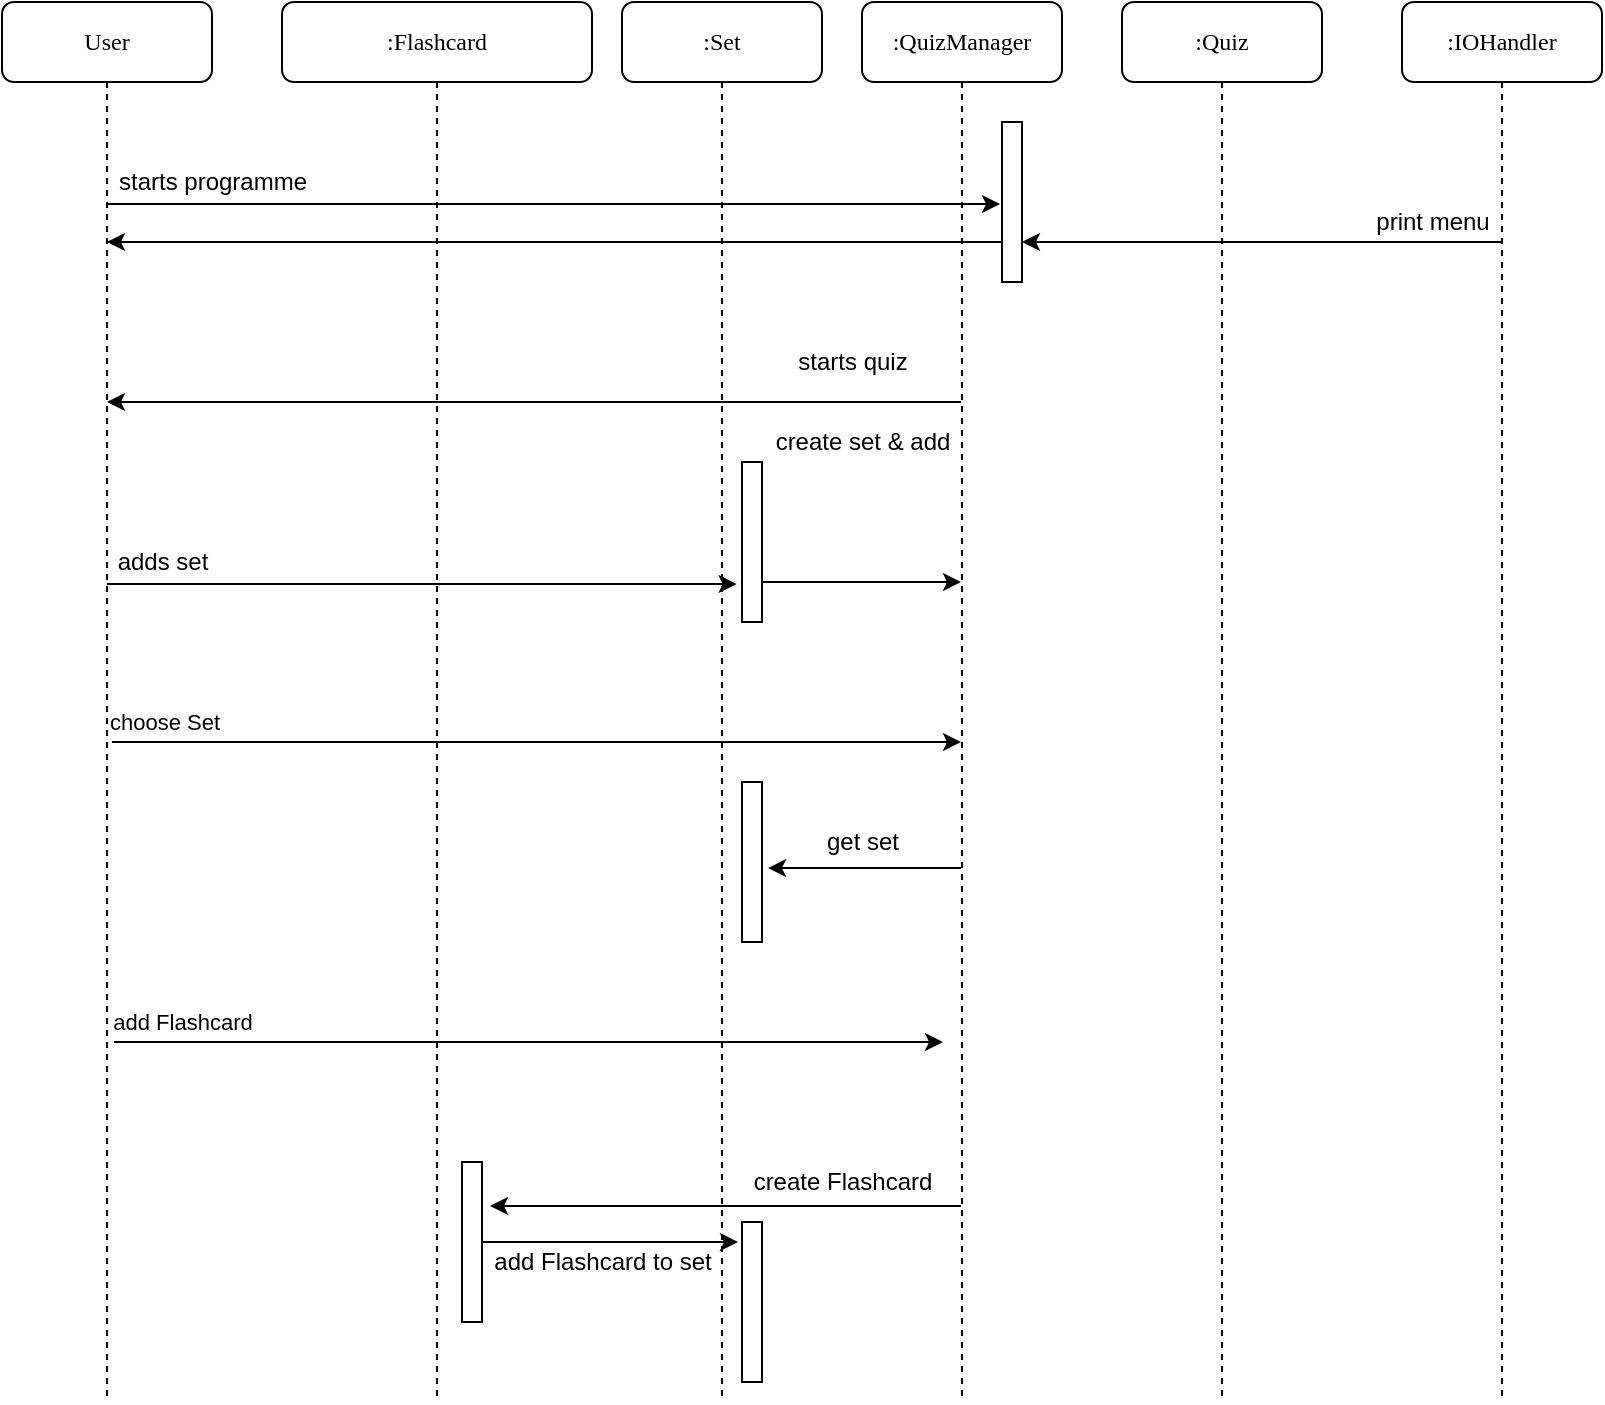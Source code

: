 <mxfile version="15.4.0" type="device"><diagram name="Page-1" id="13e1069c-82ec-6db2-03f1-153e76fe0fe0"><mxGraphModel dx="1380" dy="673" grid="1" gridSize="10" guides="1" tooltips="1" connect="1" arrows="1" fold="1" page="1" pageScale="1" pageWidth="1100" pageHeight="850" background="none" math="0" shadow="0"><root><mxCell id="0"/><mxCell id="1" parent="0"/><mxCell id="7baba1c4bc27f4b0-2" value=":Set" style="shape=umlLifeline;perimeter=lifelinePerimeter;whiteSpace=wrap;html=1;container=1;collapsible=0;recursiveResize=0;outlineConnect=0;rounded=1;shadow=0;comic=0;labelBackgroundColor=none;strokeWidth=1;fontFamily=Verdana;fontSize=12;align=center;" parent="1" vertex="1"><mxGeometry x="390" y="80" width="100" height="700" as="geometry"/></mxCell><mxCell id="imlbFE8YXtMPE0V-rO00-18" value="" style="html=1;points=[];perimeter=orthogonalPerimeter;" parent="7baba1c4bc27f4b0-2" vertex="1"><mxGeometry x="60" y="230" width="10" height="80" as="geometry"/></mxCell><mxCell id="DnQxyPYD-h6s4-9uFIqH-3" value="" style="html=1;points=[];perimeter=orthogonalPerimeter;" vertex="1" parent="7baba1c4bc27f4b0-2"><mxGeometry x="60" y="390" width="10" height="80" as="geometry"/></mxCell><mxCell id="DnQxyPYD-h6s4-9uFIqH-8" value="" style="html=1;points=[];perimeter=orthogonalPerimeter;" vertex="1" parent="7baba1c4bc27f4b0-2"><mxGeometry x="60" y="610" width="10" height="80" as="geometry"/></mxCell><mxCell id="imlbFE8YXtMPE0V-rO00-9" style="edgeStyle=orthogonalEdgeStyle;rounded=0;orthogonalLoop=1;jettySize=auto;html=1;" parent="1" source="7baba1c4bc27f4b0-3" target="imlbFE8YXtMPE0V-rO00-1" edge="1"><mxGeometry relative="1" as="geometry"><Array as="points"><mxPoint x="350" y="280"/><mxPoint x="350" y="280"/></Array></mxGeometry></mxCell><mxCell id="7baba1c4bc27f4b0-3" value=":QuizManager" style="shape=umlLifeline;perimeter=lifelinePerimeter;whiteSpace=wrap;html=1;container=1;collapsible=0;recursiveResize=0;outlineConnect=0;rounded=1;shadow=0;comic=0;labelBackgroundColor=none;strokeWidth=1;fontFamily=Verdana;fontSize=12;align=center;" parent="1" vertex="1"><mxGeometry x="510" y="80" width="100" height="700" as="geometry"/></mxCell><mxCell id="imlbFE8YXtMPE0V-rO00-15" value="" style="html=1;points=[];perimeter=orthogonalPerimeter;" parent="7baba1c4bc27f4b0-3" vertex="1"><mxGeometry x="70" y="60" width="10" height="80" as="geometry"/></mxCell><mxCell id="DnQxyPYD-h6s4-9uFIqH-5" value="get set" style="text;html=1;align=center;verticalAlign=middle;resizable=0;points=[];autosize=1;strokeColor=none;fillColor=none;" vertex="1" parent="7baba1c4bc27f4b0-3"><mxGeometry x="-25" y="410" width="50" height="20" as="geometry"/></mxCell><mxCell id="imlbFE8YXtMPE0V-rO00-22" value="create set &amp;amp; add" style="text;html=1;align=center;verticalAlign=middle;resizable=0;points=[];autosize=1;strokeColor=none;fillColor=none;" parent="7baba1c4bc27f4b0-3" vertex="1"><mxGeometry x="-50" y="210" width="100" height="20" as="geometry"/></mxCell><mxCell id="7baba1c4bc27f4b0-4" value=":Quiz" style="shape=umlLifeline;perimeter=lifelinePerimeter;whiteSpace=wrap;html=1;container=1;collapsible=0;recursiveResize=0;outlineConnect=0;rounded=1;shadow=0;comic=0;labelBackgroundColor=none;strokeWidth=1;fontFamily=Verdana;fontSize=12;align=center;" parent="1" vertex="1"><mxGeometry x="640" y="80" width="100" height="700" as="geometry"/></mxCell><mxCell id="DnQxyPYD-h6s4-9uFIqH-14" style="edgeStyle=orthogonalEdgeStyle;rounded=0;orthogonalLoop=1;jettySize=auto;html=1;" edge="1" parent="1" source="7baba1c4bc27f4b0-5" target="imlbFE8YXtMPE0V-rO00-15"><mxGeometry relative="1" as="geometry"><Array as="points"><mxPoint x="710" y="200"/><mxPoint x="710" y="200"/></Array></mxGeometry></mxCell><mxCell id="7baba1c4bc27f4b0-5" value=":IOHandler" style="shape=umlLifeline;perimeter=lifelinePerimeter;whiteSpace=wrap;html=1;container=1;collapsible=0;recursiveResize=0;outlineConnect=0;rounded=1;shadow=0;comic=0;labelBackgroundColor=none;strokeWidth=1;fontFamily=Verdana;fontSize=12;align=center;" parent="1" vertex="1"><mxGeometry x="780" y="80" width="100" height="700" as="geometry"/></mxCell><mxCell id="imlbFE8YXtMPE0V-rO00-12" value="print menu" style="text;html=1;align=center;verticalAlign=middle;resizable=0;points=[];autosize=1;strokeColor=none;fillColor=none;" parent="7baba1c4bc27f4b0-5" vertex="1"><mxGeometry x="-20" y="100" width="70" height="20" as="geometry"/></mxCell><mxCell id="7baba1c4bc27f4b0-8" value=":Flashcard" style="shape=umlLifeline;perimeter=lifelinePerimeter;whiteSpace=wrap;html=1;container=1;collapsible=0;recursiveResize=0;outlineConnect=0;rounded=1;shadow=0;comic=0;labelBackgroundColor=none;strokeWidth=1;fontFamily=Verdana;fontSize=12;align=center;" parent="1" vertex="1"><mxGeometry x="220" y="80" width="155" height="700" as="geometry"/></mxCell><mxCell id="DnQxyPYD-h6s4-9uFIqH-6" style="edgeStyle=orthogonalEdgeStyle;rounded=0;orthogonalLoop=1;jettySize=auto;html=1;" edge="1" parent="7baba1c4bc27f4b0-8"><mxGeometry relative="1" as="geometry"><Array as="points"><mxPoint x="101" y="520"/><mxPoint x="101" y="520"/></Array><mxPoint x="-84" y="520" as="sourcePoint"/><mxPoint x="330.5" y="520" as="targetPoint"/></mxGeometry></mxCell><mxCell id="DnQxyPYD-h6s4-9uFIqH-7" value="add Flashcard" style="edgeLabel;html=1;align=center;verticalAlign=middle;resizable=0;points=[];" vertex="1" connectable="0" parent="DnQxyPYD-h6s4-9uFIqH-6"><mxGeometry x="-0.801" y="4" relative="1" as="geometry"><mxPoint x="-7" y="-6" as="offset"/></mxGeometry></mxCell><mxCell id="DnQxyPYD-h6s4-9uFIqH-9" value="" style="html=1;points=[];perimeter=orthogonalPerimeter;" vertex="1" parent="7baba1c4bc27f4b0-8"><mxGeometry x="90" y="580" width="10" height="80" as="geometry"/></mxCell><mxCell id="imlbFE8YXtMPE0V-rO00-16" style="edgeStyle=orthogonalEdgeStyle;rounded=0;orthogonalLoop=1;jettySize=auto;html=1;entryX=-0.1;entryY=0.513;entryDx=0;entryDy=0;entryPerimeter=0;" parent="1" source="imlbFE8YXtMPE0V-rO00-1" target="imlbFE8YXtMPE0V-rO00-15" edge="1"><mxGeometry relative="1" as="geometry"><Array as="points"><mxPoint x="460" y="181"/><mxPoint x="460" y="181"/></Array></mxGeometry></mxCell><mxCell id="imlbFE8YXtMPE0V-rO00-19" style="edgeStyle=orthogonalEdgeStyle;rounded=0;orthogonalLoop=1;jettySize=auto;html=1;entryX=-0.267;entryY=0.763;entryDx=0;entryDy=0;entryPerimeter=0;" parent="1" source="imlbFE8YXtMPE0V-rO00-1" target="imlbFE8YXtMPE0V-rO00-18" edge="1"><mxGeometry relative="1" as="geometry"><Array as="points"><mxPoint x="410" y="371"/><mxPoint x="410" y="371"/></Array></mxGeometry></mxCell><mxCell id="imlbFE8YXtMPE0V-rO00-1" value="User" style="shape=umlLifeline;perimeter=lifelinePerimeter;whiteSpace=wrap;html=1;container=1;collapsible=0;recursiveResize=0;outlineConnect=0;rounded=1;shadow=0;comic=0;labelBackgroundColor=none;strokeWidth=1;fontFamily=Verdana;fontSize=12;align=center;" parent="1" vertex="1"><mxGeometry x="80" y="80" width="105" height="700" as="geometry"/></mxCell><mxCell id="imlbFE8YXtMPE0V-rO00-13" value="adds set" style="text;html=1;align=center;verticalAlign=middle;resizable=0;points=[];autosize=1;strokeColor=none;fillColor=none;" parent="imlbFE8YXtMPE0V-rO00-1" vertex="1"><mxGeometry x="50" y="270" width="60" height="20" as="geometry"/></mxCell><mxCell id="DnQxyPYD-h6s4-9uFIqH-1" style="edgeStyle=orthogonalEdgeStyle;rounded=0;orthogonalLoop=1;jettySize=auto;html=1;" edge="1" parent="imlbFE8YXtMPE0V-rO00-1" target="7baba1c4bc27f4b0-3"><mxGeometry relative="1" as="geometry"><Array as="points"><mxPoint x="240" y="370"/><mxPoint x="240" y="370"/></Array><mxPoint x="55" y="370" as="sourcePoint"/><mxPoint x="340.0" y="410.04" as="targetPoint"/></mxGeometry></mxCell><mxCell id="DnQxyPYD-h6s4-9uFIqH-2" value="choose Set" style="edgeLabel;html=1;align=center;verticalAlign=middle;resizable=0;points=[];" vertex="1" connectable="0" parent="DnQxyPYD-h6s4-9uFIqH-1"><mxGeometry x="-0.801" y="4" relative="1" as="geometry"><mxPoint x="-16" y="-6" as="offset"/></mxGeometry></mxCell><mxCell id="imlbFE8YXtMPE0V-rO00-3" value="starts programme" style="text;html=1;align=center;verticalAlign=middle;resizable=0;points=[];autosize=1;strokeColor=none;fillColor=none;" parent="1" vertex="1"><mxGeometry x="130" y="160" width="110" height="20" as="geometry"/></mxCell><mxCell id="imlbFE8YXtMPE0V-rO00-17" style="edgeStyle=orthogonalEdgeStyle;rounded=0;orthogonalLoop=1;jettySize=auto;html=1;" parent="1" source="imlbFE8YXtMPE0V-rO00-15" target="imlbFE8YXtMPE0V-rO00-1" edge="1"><mxGeometry relative="1" as="geometry"><Array as="points"><mxPoint x="240" y="200"/><mxPoint x="240" y="200"/></Array></mxGeometry></mxCell><mxCell id="imlbFE8YXtMPE0V-rO00-5" value="starts quiz" style="text;html=1;align=center;verticalAlign=middle;resizable=0;points=[];autosize=1;strokeColor=none;fillColor=none;" parent="1" vertex="1"><mxGeometry x="470" y="250" width="70" height="20" as="geometry"/></mxCell><mxCell id="imlbFE8YXtMPE0V-rO00-20" style="edgeStyle=orthogonalEdgeStyle;rounded=0;orthogonalLoop=1;jettySize=auto;html=1;" parent="1" source="imlbFE8YXtMPE0V-rO00-18" target="7baba1c4bc27f4b0-3" edge="1"><mxGeometry relative="1" as="geometry"><Array as="points"><mxPoint x="490" y="370"/><mxPoint x="490" y="370"/></Array></mxGeometry></mxCell><mxCell id="DnQxyPYD-h6s4-9uFIqH-4" style="edgeStyle=orthogonalEdgeStyle;rounded=0;orthogonalLoop=1;jettySize=auto;html=1;entryX=1.3;entryY=0.538;entryDx=0;entryDy=0;entryPerimeter=0;" edge="1" parent="1" source="7baba1c4bc27f4b0-3" target="DnQxyPYD-h6s4-9uFIqH-3"><mxGeometry relative="1" as="geometry"><Array as="points"><mxPoint x="510" y="513"/><mxPoint x="510" y="513"/></Array><mxPoint x="440" y="380" as="sourcePoint"/><mxPoint x="559.5" y="380" as="targetPoint"/></mxGeometry></mxCell><mxCell id="DnQxyPYD-h6s4-9uFIqH-10" style="edgeStyle=orthogonalEdgeStyle;rounded=0;orthogonalLoop=1;jettySize=auto;html=1;entryX=1.4;entryY=0.275;entryDx=0;entryDy=0;entryPerimeter=0;" edge="1" parent="1" source="7baba1c4bc27f4b0-3" target="DnQxyPYD-h6s4-9uFIqH-9"><mxGeometry relative="1" as="geometry"><Array as="points"><mxPoint x="480" y="682"/><mxPoint x="480" y="682"/></Array><mxPoint x="559.5" y="523.04" as="sourcePoint"/><mxPoint x="443" y="523.04" as="targetPoint"/></mxGeometry></mxCell><mxCell id="DnQxyPYD-h6s4-9uFIqH-11" style="edgeStyle=orthogonalEdgeStyle;rounded=0;orthogonalLoop=1;jettySize=auto;html=1;entryX=-0.2;entryY=0.125;entryDx=0;entryDy=0;entryPerimeter=0;" edge="1" parent="1" source="DnQxyPYD-h6s4-9uFIqH-9" target="DnQxyPYD-h6s4-9uFIqH-8"><mxGeometry relative="1" as="geometry"/></mxCell><mxCell id="DnQxyPYD-h6s4-9uFIqH-12" value="create Flashcard" style="text;html=1;align=center;verticalAlign=middle;resizable=0;points=[];autosize=1;strokeColor=none;fillColor=none;" vertex="1" parent="1"><mxGeometry x="450" y="660" width="100" height="20" as="geometry"/></mxCell><mxCell id="DnQxyPYD-h6s4-9uFIqH-13" value="add Flashcard to set" style="text;html=1;align=center;verticalAlign=middle;resizable=0;points=[];autosize=1;strokeColor=none;fillColor=none;" vertex="1" parent="1"><mxGeometry x="320" y="700" width="120" height="20" as="geometry"/></mxCell></root></mxGraphModel></diagram></mxfile>